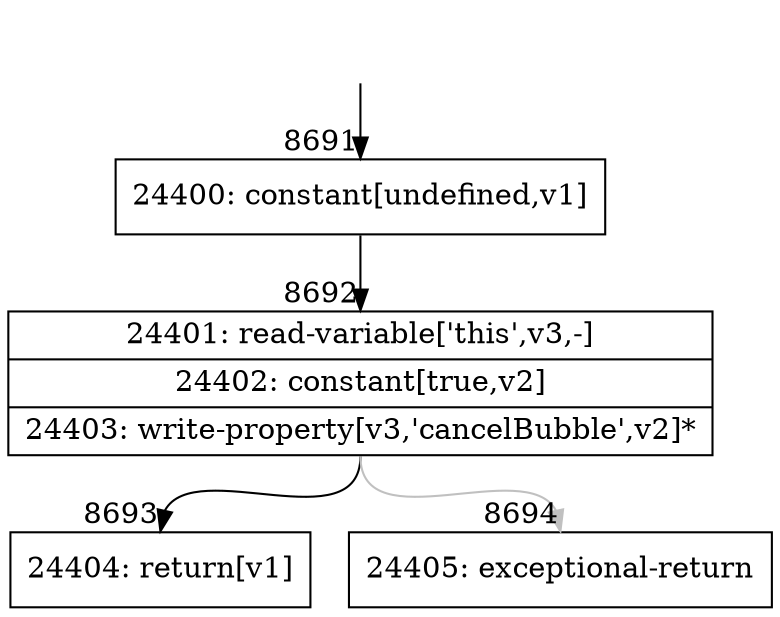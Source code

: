 digraph {
rankdir="TD"
BB_entry657[shape=none,label=""];
BB_entry657 -> BB8691 [tailport=s, headport=n, headlabel="    8691"]
BB8691 [shape=record label="{24400: constant[undefined,v1]}" ] 
BB8691 -> BB8692 [tailport=s, headport=n, headlabel="      8692"]
BB8692 [shape=record label="{24401: read-variable['this',v3,-]|24402: constant[true,v2]|24403: write-property[v3,'cancelBubble',v2]*}" ] 
BB8692 -> BB8693 [tailport=s, headport=n, headlabel="      8693"]
BB8692 -> BB8694 [tailport=s, headport=n, color=gray, headlabel="      8694"]
BB8693 [shape=record label="{24404: return[v1]}" ] 
BB8694 [shape=record label="{24405: exceptional-return}" ] 
//#$~ 6802
}
